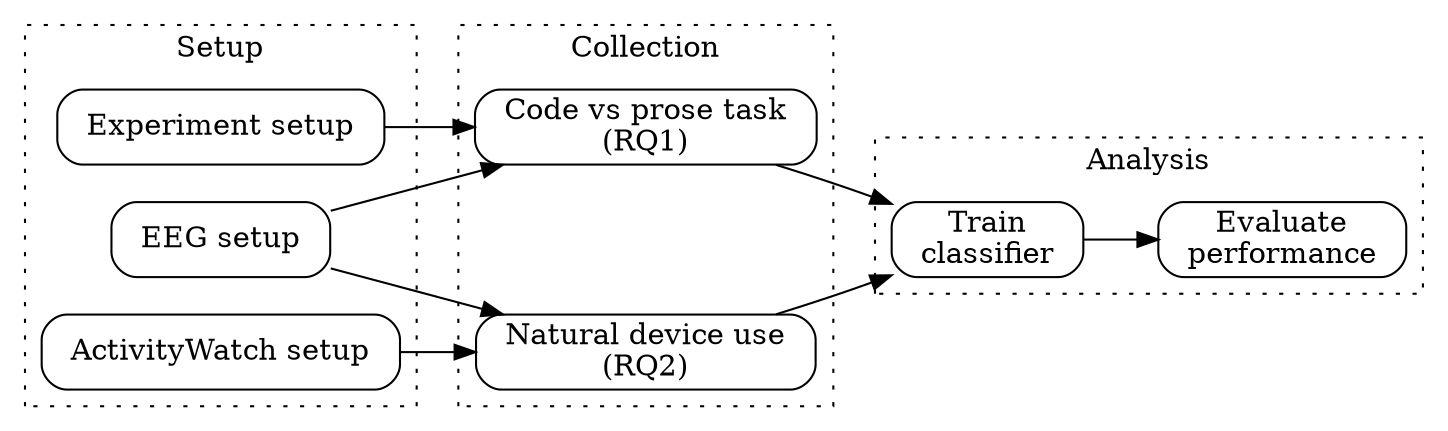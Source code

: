 digraph graphname {
    node [margin="0.2, 0", shape=box, style=rounded];
    rankdir=LR;
    // TODO: Should I have seperate diagrams for the two conditions?

    // Controlled
    C2[label="Experiment setup"];
    C1[label="EEG setup"];
    C3[label="Code vs prose task\n(RQ1)"];
    C1 -> C3;
    C2 -> C3;
    C3 -> A1;
    //{rank = same; C1; C2;}

    // To vertically align the clusters
    INVIS[style=invis];
    C1 -> INVIS [style=invis; weight=100];

    // Uncontrolled
    //U1[label="EEG setup"];
    U2[label="ActivityWatch setup"];
    U3[label="Natural device use\n(RQ2)"];
    C1 -> U3;
    U2 -> U3;
    U3 -> A1;
    //{rank = same; U1; U2; U3;}

    // Analysis
    A1[label="Train\nclassifier"];
    A2[label="Evaluate\nperformance"];
    A1 -> A2;
    //{rank = same; A1; A2;}

    subgraph cluster_setup { 
        label="Setup";
        style=dotted;
        C1; C2; U2;
    }
    subgraph cluster_run { 
        label="Collection";
        style=dotted;
        C3; INVIS; U3;
    }
    subgraph cluster_analysis { 
        label="Analysis";
        style=dotted;
        A1; A2;
    }
}
